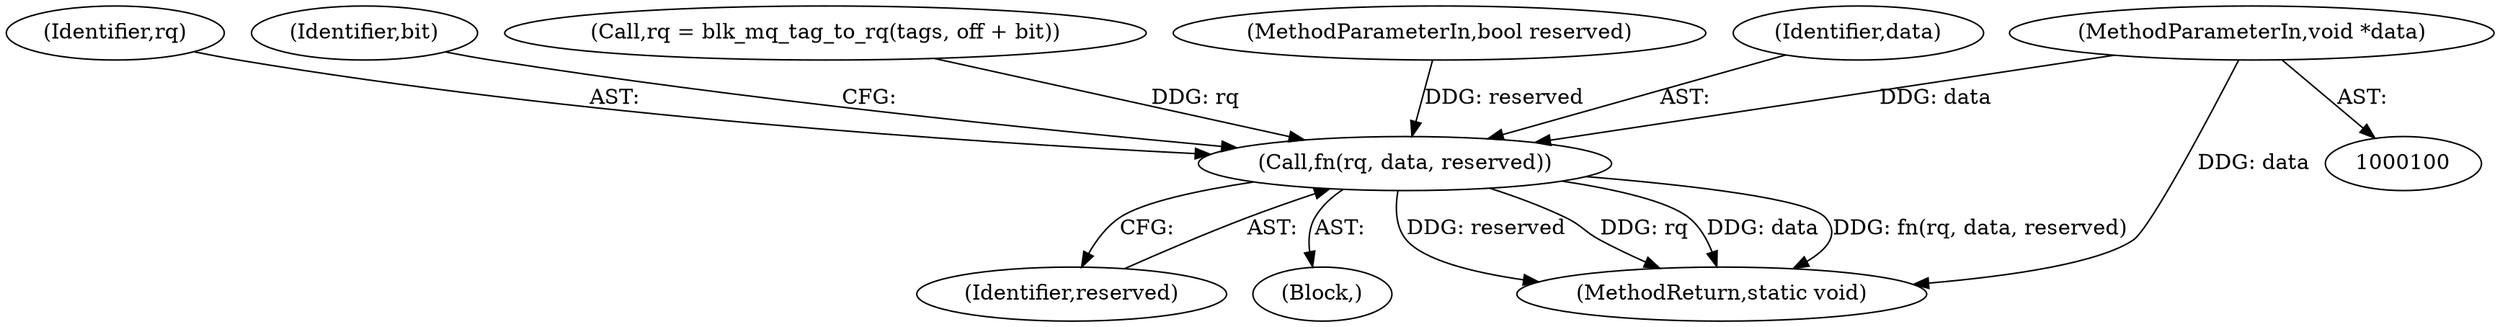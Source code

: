 digraph "0_linux_0048b4837affd153897ed1222283492070027aa9_2@pointer" {
"1000105" [label="(MethodParameterIn,void *data)"];
"1000175" [label="(Call,fn(rq, data, reserved))"];
"1000178" [label="(Identifier,reserved)"];
"1000167" [label="(Block,)"];
"1000176" [label="(Identifier,rq)"];
"1000175" [label="(Call,fn(rq, data, reserved))"];
"1000155" [label="(Identifier,bit)"];
"1000186" [label="(MethodReturn,static void)"];
"1000105" [label="(MethodParameterIn,void *data)"];
"1000168" [label="(Call,rq = blk_mq_tag_to_rq(tags, off + bit))"];
"1000106" [label="(MethodParameterIn,bool reserved)"];
"1000177" [label="(Identifier,data)"];
"1000105" -> "1000100"  [label="AST: "];
"1000105" -> "1000186"  [label="DDG: data"];
"1000105" -> "1000175"  [label="DDG: data"];
"1000175" -> "1000167"  [label="AST: "];
"1000175" -> "1000178"  [label="CFG: "];
"1000176" -> "1000175"  [label="AST: "];
"1000177" -> "1000175"  [label="AST: "];
"1000178" -> "1000175"  [label="AST: "];
"1000155" -> "1000175"  [label="CFG: "];
"1000175" -> "1000186"  [label="DDG: reserved"];
"1000175" -> "1000186"  [label="DDG: rq"];
"1000175" -> "1000186"  [label="DDG: data"];
"1000175" -> "1000186"  [label="DDG: fn(rq, data, reserved)"];
"1000168" -> "1000175"  [label="DDG: rq"];
"1000106" -> "1000175"  [label="DDG: reserved"];
}

